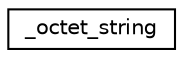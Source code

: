 digraph "Graphical Class Hierarchy"
{
  edge [fontname="Helvetica",fontsize="10",labelfontname="Helvetica",labelfontsize="10"];
  node [fontname="Helvetica",fontsize="10",shape=record];
  rankdir="LR";
  Node1 [label="_octet_string",height=0.2,width=0.4,color="black", fillcolor="white", style="filled",URL="$struct__octet__string.html"];
}
